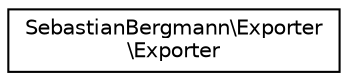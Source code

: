 digraph "Graphical Class Hierarchy"
{
  edge [fontname="Helvetica",fontsize="10",labelfontname="Helvetica",labelfontsize="10"];
  node [fontname="Helvetica",fontsize="10",shape=record];
  rankdir="LR";
  Node0 [label="SebastianBergmann\\Exporter\l\\Exporter",height=0.2,width=0.4,color="black", fillcolor="white", style="filled",URL="$classSebastianBergmann_1_1Exporter_1_1Exporter.html"];
}
